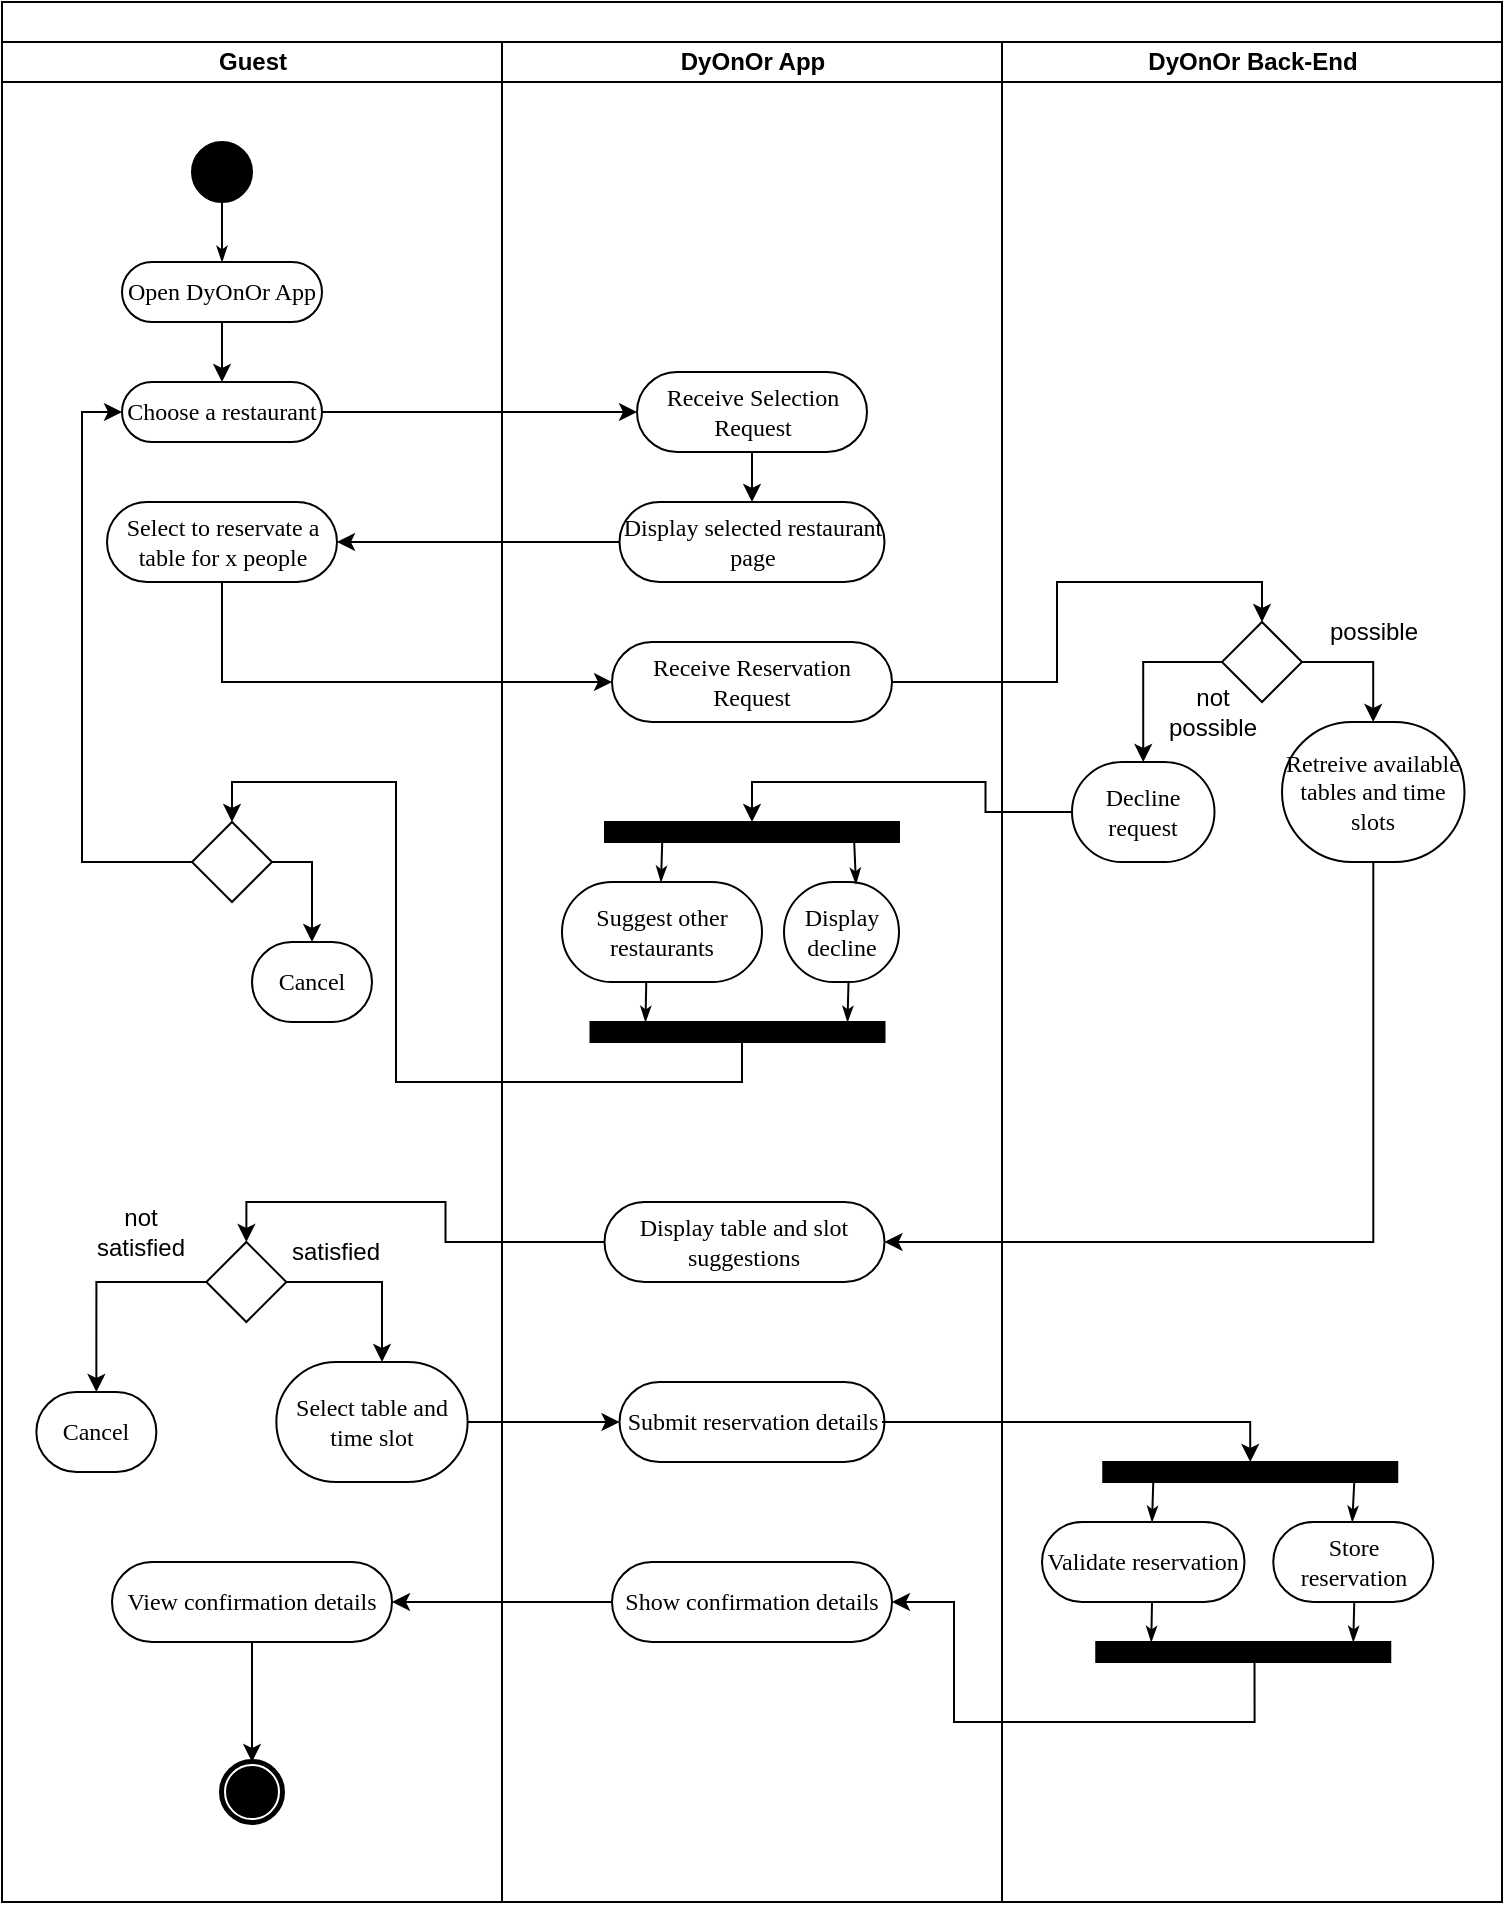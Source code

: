 <mxfile version="24.8.6">
  <diagram name="Page-1" id="0783ab3e-0a74-02c8-0abd-f7b4e66b4bec">
    <mxGraphModel dx="954" dy="599" grid="1" gridSize="10" guides="1" tooltips="1" connect="1" arrows="1" fold="1" page="1" pageScale="1" pageWidth="850" pageHeight="1100" background="none" math="0" shadow="0">
      <root>
        <mxCell id="0" />
        <mxCell id="1" parent="0" />
        <mxCell id="1c1d494c118603dd-1" value="" style="swimlane;html=1;childLayout=stackLayout;startSize=20;rounded=0;shadow=0;comic=0;labelBackgroundColor=none;strokeWidth=1;fontFamily=Verdana;fontSize=12;align=center;" parent="1" vertex="1">
          <mxGeometry x="40" y="20" width="750" height="950" as="geometry" />
        </mxCell>
        <mxCell id="1c1d494c118603dd-2" value="Guest" style="swimlane;html=1;startSize=20;" parent="1c1d494c118603dd-1" vertex="1">
          <mxGeometry y="20" width="250" height="930" as="geometry" />
        </mxCell>
        <mxCell id="60571a20871a0731-4" value="" style="ellipse;whiteSpace=wrap;html=1;rounded=0;shadow=0;comic=0;labelBackgroundColor=none;strokeWidth=1;fillColor=#000000;fontFamily=Verdana;fontSize=12;align=center;" parent="1c1d494c118603dd-2" vertex="1">
          <mxGeometry x="95" y="50" width="30" height="30" as="geometry" />
        </mxCell>
        <mxCell id="XNlw5FPeqtOS92LYTXNj-4" style="edgeStyle=orthogonalEdgeStyle;rounded=0;orthogonalLoop=1;jettySize=auto;html=1;" parent="1c1d494c118603dd-2" source="60571a20871a0731-8" edge="1">
          <mxGeometry relative="1" as="geometry">
            <mxPoint x="110" y="170" as="targetPoint" />
          </mxGeometry>
        </mxCell>
        <mxCell id="60571a20871a0731-8" value="Open DyOnOr App" style="rounded=1;whiteSpace=wrap;html=1;shadow=0;comic=0;labelBackgroundColor=none;strokeWidth=1;fontFamily=Verdana;fontSize=12;align=center;arcSize=50;" parent="1c1d494c118603dd-2" vertex="1">
          <mxGeometry x="60" y="110" width="100" height="30" as="geometry" />
        </mxCell>
        <mxCell id="1c1d494c118603dd-27" style="edgeStyle=orthogonalEdgeStyle;rounded=0;html=1;labelBackgroundColor=none;startArrow=none;startFill=0;startSize=5;endArrow=classicThin;endFill=1;endSize=5;jettySize=auto;orthogonalLoop=1;strokeWidth=1;fontFamily=Verdana;fontSize=12" parent="1c1d494c118603dd-2" source="60571a20871a0731-4" target="60571a20871a0731-8" edge="1">
          <mxGeometry relative="1" as="geometry" />
        </mxCell>
        <mxCell id="XNlw5FPeqtOS92LYTXNj-5" value="Choose a restaurant" style="rounded=1;whiteSpace=wrap;html=1;shadow=0;comic=0;labelBackgroundColor=none;strokeWidth=1;fontFamily=Verdana;fontSize=12;align=center;arcSize=50;" parent="1c1d494c118603dd-2" vertex="1">
          <mxGeometry x="60" y="170" width="100" height="30" as="geometry" />
        </mxCell>
        <mxCell id="XNlw5FPeqtOS92LYTXNj-14" value="Select to reservate a table for x people" style="rounded=1;whiteSpace=wrap;html=1;shadow=0;comic=0;labelBackgroundColor=none;strokeWidth=1;fontFamily=Verdana;fontSize=12;align=center;arcSize=50;" parent="1c1d494c118603dd-2" vertex="1">
          <mxGeometry x="52.5" y="230" width="115" height="40" as="geometry" />
        </mxCell>
        <mxCell id="XNlw5FPeqtOS92LYTXNj-24" value="Select table and time slot" style="rounded=1;whiteSpace=wrap;html=1;shadow=0;comic=0;labelBackgroundColor=none;strokeWidth=1;fontFamily=Verdana;fontSize=12;align=center;arcSize=50;" parent="1c1d494c118603dd-2" vertex="1">
          <mxGeometry x="137.18" y="660" width="95.63" height="60" as="geometry" />
        </mxCell>
        <mxCell id="u8ni4VSXbeXr_Ucm6xt7-27" style="edgeStyle=orthogonalEdgeStyle;rounded=0;orthogonalLoop=1;jettySize=auto;html=1;entryX=0.5;entryY=0;entryDx=0;entryDy=0;" edge="1" parent="1c1d494c118603dd-2" source="u8ni4VSXbeXr_Ucm6xt7-20" target="u8ni4VSXbeXr_Ucm6xt7-24">
          <mxGeometry relative="1" as="geometry" />
        </mxCell>
        <mxCell id="u8ni4VSXbeXr_Ucm6xt7-20" value="" style="rhombus;whiteSpace=wrap;html=1;" vertex="1" parent="1c1d494c118603dd-2">
          <mxGeometry x="102.18" y="600" width="40" height="40" as="geometry" />
        </mxCell>
        <mxCell id="u8ni4VSXbeXr_Ucm6xt7-21" value="satisfied" style="text;html=1;align=center;verticalAlign=middle;whiteSpace=wrap;rounded=0;" vertex="1" parent="1c1d494c118603dd-2">
          <mxGeometry x="137.18" y="590" width="60" height="30" as="geometry" />
        </mxCell>
        <mxCell id="u8ni4VSXbeXr_Ucm6xt7-22" value="not satisfied" style="text;html=1;align=center;verticalAlign=middle;whiteSpace=wrap;rounded=0;rotation=0;" vertex="1" parent="1c1d494c118603dd-2">
          <mxGeometry x="43.75" y="580" width="51.25" height="30" as="geometry" />
        </mxCell>
        <mxCell id="u8ni4VSXbeXr_Ucm6xt7-24" value="Cancel" style="rounded=1;whiteSpace=wrap;html=1;shadow=0;comic=0;labelBackgroundColor=none;strokeWidth=1;fontFamily=Verdana;fontSize=12;align=center;arcSize=50;" vertex="1" parent="1c1d494c118603dd-2">
          <mxGeometry x="17.18" y="675" width="60" height="40" as="geometry" />
        </mxCell>
        <mxCell id="u8ni4VSXbeXr_Ucm6xt7-44" style="edgeStyle=orthogonalEdgeStyle;rounded=0;orthogonalLoop=1;jettySize=auto;html=1;entryX=0.5;entryY=0;entryDx=0;entryDy=0;" edge="1" parent="1c1d494c118603dd-2" source="u8ni4VSXbeXr_Ucm6xt7-37" target="u8ni4VSXbeXr_Ucm6xt7-41">
          <mxGeometry relative="1" as="geometry">
            <Array as="points">
              <mxPoint x="155" y="410" />
            </Array>
          </mxGeometry>
        </mxCell>
        <mxCell id="u8ni4VSXbeXr_Ucm6xt7-45" style="edgeStyle=orthogonalEdgeStyle;rounded=0;orthogonalLoop=1;jettySize=auto;html=1;entryX=0;entryY=0.5;entryDx=0;entryDy=0;" edge="1" parent="1c1d494c118603dd-2" source="u8ni4VSXbeXr_Ucm6xt7-37" target="XNlw5FPeqtOS92LYTXNj-5">
          <mxGeometry relative="1" as="geometry">
            <Array as="points">
              <mxPoint x="40" y="410" />
              <mxPoint x="40" y="185" />
            </Array>
          </mxGeometry>
        </mxCell>
        <mxCell id="u8ni4VSXbeXr_Ucm6xt7-37" value="" style="rhombus;whiteSpace=wrap;html=1;" vertex="1" parent="1c1d494c118603dd-2">
          <mxGeometry x="95.0" y="390" width="40" height="40" as="geometry" />
        </mxCell>
        <mxCell id="u8ni4VSXbeXr_Ucm6xt7-41" value="Cancel" style="rounded=1;whiteSpace=wrap;html=1;shadow=0;comic=0;labelBackgroundColor=none;strokeWidth=1;fontFamily=Verdana;fontSize=12;align=center;arcSize=50;" vertex="1" parent="1c1d494c118603dd-2">
          <mxGeometry x="125" y="450" width="60" height="40" as="geometry" />
        </mxCell>
        <mxCell id="u8ni4VSXbeXr_Ucm6xt7-47" style="edgeStyle=orthogonalEdgeStyle;rounded=0;orthogonalLoop=1;jettySize=auto;html=1;" edge="1" parent="1c1d494c118603dd-2">
          <mxGeometry relative="1" as="geometry">
            <mxPoint x="142.18" y="620" as="sourcePoint" />
            <mxPoint x="190" y="660" as="targetPoint" />
            <Array as="points">
              <mxPoint x="190" y="620" />
              <mxPoint x="190" y="660" />
            </Array>
          </mxGeometry>
        </mxCell>
        <mxCell id="1c1d494c118603dd-3" value="DyOnOr App" style="swimlane;html=1;startSize=20;" parent="1c1d494c118603dd-1" vertex="1">
          <mxGeometry x="250" y="20" width="250" height="930" as="geometry" />
        </mxCell>
        <mxCell id="XNlw5FPeqtOS92LYTXNj-7" value="Receive Selection Request" style="rounded=1;whiteSpace=wrap;html=1;shadow=0;comic=0;labelBackgroundColor=none;strokeWidth=1;fontFamily=Verdana;fontSize=12;align=center;arcSize=50;" parent="1c1d494c118603dd-3" vertex="1">
          <mxGeometry x="67.5" y="165" width="115" height="40" as="geometry" />
        </mxCell>
        <mxCell id="XNlw5FPeqtOS92LYTXNj-12" value="Display selected restaurant page" style="rounded=1;whiteSpace=wrap;html=1;shadow=0;comic=0;labelBackgroundColor=none;strokeWidth=1;fontFamily=Verdana;fontSize=12;align=center;arcSize=50;" parent="1c1d494c118603dd-3" vertex="1">
          <mxGeometry x="58.75" y="230" width="132.5" height="40" as="geometry" />
        </mxCell>
        <mxCell id="XNlw5FPeqtOS92LYTXNj-17" value="Receive Reservation Request" style="rounded=1;whiteSpace=wrap;html=1;shadow=0;comic=0;labelBackgroundColor=none;strokeWidth=1;fontFamily=Verdana;fontSize=12;align=center;arcSize=50;" parent="1c1d494c118603dd-3" vertex="1">
          <mxGeometry x="55" y="300" width="140" height="40" as="geometry" />
        </mxCell>
        <mxCell id="XNlw5FPeqtOS92LYTXNj-22" value="Display table and slot suggestions" style="rounded=1;whiteSpace=wrap;html=1;shadow=0;comic=0;labelBackgroundColor=none;strokeWidth=1;fontFamily=Verdana;fontSize=12;align=center;arcSize=50;" parent="1c1d494c118603dd-3" vertex="1">
          <mxGeometry x="51.25" y="580" width="140" height="40" as="geometry" />
        </mxCell>
        <mxCell id="XNlw5FPeqtOS92LYTXNj-25" value="Submit reservation details" style="rounded=1;whiteSpace=wrap;html=1;shadow=0;comic=0;labelBackgroundColor=none;strokeWidth=1;fontFamily=Verdana;fontSize=12;align=center;arcSize=50;" parent="1c1d494c118603dd-3" vertex="1">
          <mxGeometry x="58.75" y="670" width="132.5" height="40" as="geometry" />
        </mxCell>
        <mxCell id="XNlw5FPeqtOS92LYTXNj-8" style="edgeStyle=orthogonalEdgeStyle;rounded=0;orthogonalLoop=1;jettySize=auto;html=1;entryX=0.5;entryY=0;entryDx=0;entryDy=0;" parent="1c1d494c118603dd-3" source="XNlw5FPeqtOS92LYTXNj-7" target="XNlw5FPeqtOS92LYTXNj-12" edge="1">
          <mxGeometry relative="1" as="geometry">
            <mxPoint x="320.03" y="185" as="targetPoint" />
          </mxGeometry>
        </mxCell>
        <mxCell id="XNlw5FPeqtOS92LYTXNj-42" style="edgeStyle=orthogonalEdgeStyle;rounded=0;orthogonalLoop=1;jettySize=auto;html=1;entryX=1;entryY=0.5;entryDx=0;entryDy=0;" parent="1c1d494c118603dd-3" edge="1">
          <mxGeometry relative="1" as="geometry">
            <mxPoint x="376.25" y="810" as="sourcePoint" />
            <mxPoint x="195" y="780" as="targetPoint" />
            <Array as="points">
              <mxPoint x="376" y="840" />
              <mxPoint x="226" y="840" />
              <mxPoint x="226" y="780" />
            </Array>
          </mxGeometry>
        </mxCell>
        <mxCell id="u8ni4VSXbeXr_Ucm6xt7-14" value="Display decline" style="rounded=1;whiteSpace=wrap;html=1;shadow=0;comic=0;labelBackgroundColor=none;strokeWidth=1;fontFamily=Verdana;fontSize=12;align=center;arcSize=50;" vertex="1" parent="1c1d494c118603dd-3">
          <mxGeometry x="141" y="420" width="57.5" height="50" as="geometry" />
        </mxCell>
        <mxCell id="u8ni4VSXbeXr_Ucm6xt7-29" value="" style="whiteSpace=wrap;html=1;rounded=0;shadow=0;comic=0;labelBackgroundColor=none;strokeWidth=1;fillColor=#000000;fontFamily=Verdana;fontSize=12;align=center;rotation=0;" vertex="1" parent="1c1d494c118603dd-3">
          <mxGeometry x="51.5" y="390" width="147" height="10" as="geometry" />
        </mxCell>
        <mxCell id="XNlw5FPeqtOS92LYTXNj-43" value="View confirmation details" style="rounded=1;whiteSpace=wrap;html=1;shadow=0;comic=0;labelBackgroundColor=none;strokeWidth=1;fontFamily=Verdana;fontSize=12;align=center;arcSize=50;" parent="1c1d494c118603dd-3" vertex="1">
          <mxGeometry x="-195" y="760" width="140" height="40" as="geometry" />
        </mxCell>
        <mxCell id="60571a20871a0731-5" value="" style="shape=mxgraph.bpmn.shape;html=1;verticalLabelPosition=bottom;labelBackgroundColor=#ffffff;verticalAlign=top;perimeter=ellipsePerimeter;outline=end;symbol=terminate;rounded=0;shadow=0;comic=0;strokeWidth=1;fontFamily=Verdana;fontSize=12;align=center;" parent="1c1d494c118603dd-3" vertex="1">
          <mxGeometry x="-140" y="860" width="30" height="30" as="geometry" />
        </mxCell>
        <mxCell id="XNlw5FPeqtOS92LYTXNj-53" style="edgeStyle=orthogonalEdgeStyle;rounded=0;orthogonalLoop=1;jettySize=auto;html=1;entryX=1;entryY=0.5;entryDx=0;entryDy=0;" parent="1c1d494c118603dd-3" source="XNlw5FPeqtOS92LYTXNj-40" target="XNlw5FPeqtOS92LYTXNj-43" edge="1">
          <mxGeometry relative="1" as="geometry" />
        </mxCell>
        <mxCell id="XNlw5FPeqtOS92LYTXNj-40" value="Show confirmation details" style="rounded=1;whiteSpace=wrap;html=1;shadow=0;comic=0;labelBackgroundColor=none;strokeWidth=1;fontFamily=Verdana;fontSize=12;align=center;arcSize=50;" parent="1c1d494c118603dd-3" vertex="1">
          <mxGeometry x="55" y="760" width="140" height="40" as="geometry" />
        </mxCell>
        <mxCell id="XNlw5FPeqtOS92LYTXNj-55" style="edgeStyle=orthogonalEdgeStyle;rounded=0;orthogonalLoop=1;jettySize=auto;html=1;entryX=0.5;entryY=0;entryDx=0;entryDy=0;" parent="1c1d494c118603dd-3" source="XNlw5FPeqtOS92LYTXNj-43" target="60571a20871a0731-5" edge="1">
          <mxGeometry relative="1" as="geometry" />
        </mxCell>
        <mxCell id="u8ni4VSXbeXr_Ucm6xt7-30" value="Suggest other restaurants" style="rounded=1;whiteSpace=wrap;html=1;shadow=0;comic=0;labelBackgroundColor=none;strokeWidth=1;fontFamily=Verdana;fontSize=12;align=center;arcSize=50;" vertex="1" parent="1c1d494c118603dd-3">
          <mxGeometry x="30" y="420" width="100" height="50" as="geometry" />
        </mxCell>
        <mxCell id="u8ni4VSXbeXr_Ucm6xt7-31" style="edgeStyle=none;rounded=0;html=1;labelBackgroundColor=none;startArrow=none;startFill=0;startSize=5;endArrow=classicThin;endFill=1;endSize=5;jettySize=auto;orthogonalLoop=1;strokeWidth=1;fontFamily=Verdana;fontSize=12;entryX=0.5;entryY=0;entryDx=0;entryDy=0;" edge="1" parent="1c1d494c118603dd-3">
          <mxGeometry relative="1" as="geometry">
            <mxPoint x="80.12" y="400" as="sourcePoint" />
            <mxPoint x="79.495" y="420" as="targetPoint" />
          </mxGeometry>
        </mxCell>
        <mxCell id="u8ni4VSXbeXr_Ucm6xt7-32" style="edgeStyle=none;rounded=0;html=1;labelBackgroundColor=none;startArrow=none;startFill=0;startSize=5;endArrow=classicThin;endFill=1;endSize=5;jettySize=auto;orthogonalLoop=1;strokeWidth=1;fontFamily=Verdana;fontSize=12;entryX=0.626;entryY=0.02;entryDx=0;entryDy=0;exitX=0.847;exitY=0.8;exitDx=0;exitDy=0;exitPerimeter=0;entryPerimeter=0;" edge="1" parent="1c1d494c118603dd-3" source="u8ni4VSXbeXr_Ucm6xt7-29" target="u8ni4VSXbeXr_Ucm6xt7-14">
          <mxGeometry relative="1" as="geometry">
            <mxPoint x="170" y="410" as="sourcePoint" />
            <mxPoint x="89.495" y="430" as="targetPoint" />
          </mxGeometry>
        </mxCell>
        <mxCell id="u8ni4VSXbeXr_Ucm6xt7-33" value="" style="whiteSpace=wrap;html=1;rounded=0;shadow=0;comic=0;labelBackgroundColor=none;strokeWidth=1;fillColor=#000000;fontFamily=Verdana;fontSize=12;align=center;rotation=0;" vertex="1" parent="1c1d494c118603dd-3">
          <mxGeometry x="44.25" y="490" width="147" height="10" as="geometry" />
        </mxCell>
        <mxCell id="u8ni4VSXbeXr_Ucm6xt7-34" style="edgeStyle=none;rounded=0;html=1;labelBackgroundColor=none;startArrow=none;startFill=0;startSize=5;endArrow=classicThin;endFill=1;endSize=5;jettySize=auto;orthogonalLoop=1;strokeWidth=1;fontFamily=Verdana;fontSize=12;" edge="1" parent="1c1d494c118603dd-3">
          <mxGeometry relative="1" as="geometry">
            <mxPoint x="72.13" y="470" as="sourcePoint" />
            <mxPoint x="71.75" y="490" as="targetPoint" />
            <Array as="points">
              <mxPoint x="71.63" y="470" />
            </Array>
          </mxGeometry>
        </mxCell>
        <mxCell id="u8ni4VSXbeXr_Ucm6xt7-35" style="edgeStyle=none;rounded=0;html=1;labelBackgroundColor=none;startArrow=none;startFill=0;startSize=5;endArrow=classicThin;endFill=1;endSize=5;jettySize=auto;orthogonalLoop=1;strokeWidth=1;fontFamily=Verdana;fontSize=12;" edge="1" parent="1c1d494c118603dd-3">
          <mxGeometry relative="1" as="geometry">
            <mxPoint x="173.25" y="470" as="sourcePoint" />
            <mxPoint x="172.75" y="490" as="targetPoint" />
          </mxGeometry>
        </mxCell>
        <mxCell id="XNlw5FPeqtOS92LYTXNj-6" style="edgeStyle=orthogonalEdgeStyle;rounded=0;orthogonalLoop=1;jettySize=auto;html=1;entryX=0;entryY=0.5;entryDx=0;entryDy=0;" parent="1c1d494c118603dd-1" source="XNlw5FPeqtOS92LYTXNj-5" target="XNlw5FPeqtOS92LYTXNj-7" edge="1">
          <mxGeometry relative="1" as="geometry">
            <mxPoint x="290" y="205" as="targetPoint" />
          </mxGeometry>
        </mxCell>
        <mxCell id="XNlw5FPeqtOS92LYTXNj-16" style="edgeStyle=orthogonalEdgeStyle;rounded=0;orthogonalLoop=1;jettySize=auto;html=1;entryX=1;entryY=0.5;entryDx=0;entryDy=0;" parent="1c1d494c118603dd-1" source="XNlw5FPeqtOS92LYTXNj-12" target="XNlw5FPeqtOS92LYTXNj-14" edge="1">
          <mxGeometry relative="1" as="geometry" />
        </mxCell>
        <mxCell id="XNlw5FPeqtOS92LYTXNj-20" style="edgeStyle=orthogonalEdgeStyle;rounded=0;orthogonalLoop=1;jettySize=auto;html=1;entryX=0;entryY=0.5;entryDx=0;entryDy=0;" parent="1c1d494c118603dd-1" source="XNlw5FPeqtOS92LYTXNj-14" target="XNlw5FPeqtOS92LYTXNj-17" edge="1">
          <mxGeometry relative="1" as="geometry">
            <Array as="points">
              <mxPoint x="110" y="340" />
            </Array>
          </mxGeometry>
        </mxCell>
        <mxCell id="XNlw5FPeqtOS92LYTXNj-21" style="edgeStyle=orthogonalEdgeStyle;rounded=0;orthogonalLoop=1;jettySize=auto;html=1;entryX=0.5;entryY=0;entryDx=0;entryDy=0;" parent="1c1d494c118603dd-1" source="XNlw5FPeqtOS92LYTXNj-17" target="u8ni4VSXbeXr_Ucm6xt7-1" edge="1">
          <mxGeometry relative="1" as="geometry" />
        </mxCell>
        <mxCell id="XNlw5FPeqtOS92LYTXNj-23" style="edgeStyle=orthogonalEdgeStyle;rounded=0;orthogonalLoop=1;jettySize=auto;html=1;entryX=1;entryY=0.5;entryDx=0;entryDy=0;" parent="1c1d494c118603dd-1" source="XNlw5FPeqtOS92LYTXNj-18" target="XNlw5FPeqtOS92LYTXNj-22" edge="1">
          <mxGeometry relative="1" as="geometry">
            <Array as="points">
              <mxPoint x="686" y="620" />
            </Array>
          </mxGeometry>
        </mxCell>
        <mxCell id="1c1d494c118603dd-4" value="DyOnOr Back-End" style="swimlane;html=1;startSize=20;" parent="1c1d494c118603dd-1" vertex="1">
          <mxGeometry x="500" y="20" width="250" height="930" as="geometry" />
        </mxCell>
        <mxCell id="XNlw5FPeqtOS92LYTXNj-18" value="Retreive available tables and time slots" style="rounded=1;whiteSpace=wrap;html=1;shadow=0;comic=0;labelBackgroundColor=none;strokeWidth=1;fontFamily=Verdana;fontSize=12;align=center;arcSize=50;" parent="1c1d494c118603dd-4" vertex="1">
          <mxGeometry x="140" y="340" width="91.25" height="70" as="geometry" />
        </mxCell>
        <mxCell id="1c1d494c118603dd-12" value="" style="whiteSpace=wrap;html=1;rounded=0;shadow=0;comic=0;labelBackgroundColor=none;strokeWidth=1;fillColor=#000000;fontFamily=Verdana;fontSize=12;align=center;rotation=0;" parent="1c1d494c118603dd-4" vertex="1">
          <mxGeometry x="50.63" y="710" width="147" height="10" as="geometry" />
        </mxCell>
        <mxCell id="XNlw5FPeqtOS92LYTXNj-31" value="Validate reservation" style="rounded=1;whiteSpace=wrap;html=1;shadow=0;comic=0;labelBackgroundColor=none;strokeWidth=1;fontFamily=Verdana;fontSize=12;align=center;arcSize=50;" parent="1c1d494c118603dd-4" vertex="1">
          <mxGeometry x="20" y="740" width="101.25" height="40" as="geometry" />
        </mxCell>
        <mxCell id="XNlw5FPeqtOS92LYTXNj-32" value="Store reservation" style="rounded=1;whiteSpace=wrap;html=1;shadow=0;comic=0;labelBackgroundColor=none;strokeWidth=1;fontFamily=Verdana;fontSize=12;align=center;arcSize=50;" parent="1c1d494c118603dd-4" vertex="1">
          <mxGeometry x="135.63" y="740" width="80" height="40" as="geometry" />
        </mxCell>
        <mxCell id="XNlw5FPeqtOS92LYTXNj-33" style="edgeStyle=none;rounded=0;html=1;labelBackgroundColor=none;startArrow=none;startFill=0;startSize=5;endArrow=classicThin;endFill=1;endSize=5;jettySize=auto;orthogonalLoop=1;strokeWidth=1;fontFamily=Verdana;fontSize=12;entryX=0.5;entryY=0;entryDx=0;entryDy=0;" parent="1c1d494c118603dd-4" edge="1">
          <mxGeometry relative="1" as="geometry">
            <mxPoint x="75.63" y="720" as="sourcePoint" />
            <mxPoint x="75.005" y="740" as="targetPoint" />
          </mxGeometry>
        </mxCell>
        <mxCell id="XNlw5FPeqtOS92LYTXNj-35" style="edgeStyle=none;rounded=0;html=1;labelBackgroundColor=none;startArrow=none;startFill=0;startSize=5;endArrow=classicThin;endFill=1;endSize=5;jettySize=auto;orthogonalLoop=1;strokeWidth=1;fontFamily=Verdana;fontSize=12;entryX=0.5;entryY=0;entryDx=0;entryDy=0;" parent="1c1d494c118603dd-4" edge="1">
          <mxGeometry relative="1" as="geometry">
            <mxPoint x="176.13" y="720" as="sourcePoint" />
            <mxPoint x="175.13" y="740" as="targetPoint" />
          </mxGeometry>
        </mxCell>
        <mxCell id="XNlw5FPeqtOS92LYTXNj-36" value="" style="whiteSpace=wrap;html=1;rounded=0;shadow=0;comic=0;labelBackgroundColor=none;strokeWidth=1;fillColor=#000000;fontFamily=Verdana;fontSize=12;align=center;rotation=0;" parent="1c1d494c118603dd-4" vertex="1">
          <mxGeometry x="47.13" y="800" width="147" height="10" as="geometry" />
        </mxCell>
        <mxCell id="XNlw5FPeqtOS92LYTXNj-37" style="edgeStyle=none;rounded=0;html=1;labelBackgroundColor=none;startArrow=none;startFill=0;startSize=5;endArrow=classicThin;endFill=1;endSize=5;jettySize=auto;orthogonalLoop=1;strokeWidth=1;fontFamily=Verdana;fontSize=12;" parent="1c1d494c118603dd-4" edge="1">
          <mxGeometry relative="1" as="geometry">
            <mxPoint x="75.01" y="780" as="sourcePoint" />
            <mxPoint x="74.63" y="800" as="targetPoint" />
            <Array as="points">
              <mxPoint x="74.51" y="780" />
            </Array>
          </mxGeometry>
        </mxCell>
        <mxCell id="XNlw5FPeqtOS92LYTXNj-38" style="edgeStyle=none;rounded=0;html=1;labelBackgroundColor=none;startArrow=none;startFill=0;startSize=5;endArrow=classicThin;endFill=1;endSize=5;jettySize=auto;orthogonalLoop=1;strokeWidth=1;fontFamily=Verdana;fontSize=12;" parent="1c1d494c118603dd-4" edge="1">
          <mxGeometry relative="1" as="geometry">
            <mxPoint x="176.13" y="780" as="sourcePoint" />
            <mxPoint x="175.63" y="800" as="targetPoint" />
          </mxGeometry>
        </mxCell>
        <mxCell id="XNlw5FPeqtOS92LYTXNj-49" style="edgeStyle=orthogonalEdgeStyle;rounded=0;orthogonalLoop=1;jettySize=auto;html=1;entryX=0.5;entryY=0;entryDx=0;entryDy=0;" parent="1c1d494c118603dd-4" target="1c1d494c118603dd-12" edge="1">
          <mxGeometry relative="1" as="geometry">
            <mxPoint x="-60" y="690" as="sourcePoint" />
            <mxPoint x="177.065" y="530" as="targetPoint" />
            <Array as="points">
              <mxPoint x="-60" y="690" />
              <mxPoint x="124" y="690" />
            </Array>
          </mxGeometry>
        </mxCell>
        <mxCell id="u8ni4VSXbeXr_Ucm6xt7-7" style="edgeStyle=orthogonalEdgeStyle;rounded=0;orthogonalLoop=1;jettySize=auto;html=1;entryX=0.5;entryY=0;entryDx=0;entryDy=0;" edge="1" parent="1c1d494c118603dd-4" source="u8ni4VSXbeXr_Ucm6xt7-1" target="XNlw5FPeqtOS92LYTXNj-18">
          <mxGeometry relative="1" as="geometry">
            <Array as="points">
              <mxPoint x="186" y="310" />
            </Array>
          </mxGeometry>
        </mxCell>
        <mxCell id="u8ni4VSXbeXr_Ucm6xt7-8" value="" style="edgeStyle=orthogonalEdgeStyle;rounded=0;orthogonalLoop=1;jettySize=auto;html=1;entryX=0.5;entryY=0;entryDx=0;entryDy=0;" edge="1" parent="1c1d494c118603dd-4" source="u8ni4VSXbeXr_Ucm6xt7-1" target="u8ni4VSXbeXr_Ucm6xt7-9">
          <mxGeometry relative="1" as="geometry">
            <Array as="points">
              <mxPoint x="71" y="310" />
            </Array>
          </mxGeometry>
        </mxCell>
        <mxCell id="u8ni4VSXbeXr_Ucm6xt7-1" value="" style="rhombus;whiteSpace=wrap;html=1;" vertex="1" parent="1c1d494c118603dd-4">
          <mxGeometry x="110" y="290" width="40" height="40" as="geometry" />
        </mxCell>
        <mxCell id="u8ni4VSXbeXr_Ucm6xt7-2" value="possible" style="text;html=1;align=center;verticalAlign=middle;whiteSpace=wrap;rounded=0;" vertex="1" parent="1c1d494c118603dd-4">
          <mxGeometry x="155.63" y="280" width="60" height="30" as="geometry" />
        </mxCell>
        <mxCell id="u8ni4VSXbeXr_Ucm6xt7-3" value="not possible" style="text;html=1;align=center;verticalAlign=middle;whiteSpace=wrap;rounded=0;" vertex="1" parent="1c1d494c118603dd-4">
          <mxGeometry x="80" y="320" width="51.25" height="30" as="geometry" />
        </mxCell>
        <mxCell id="u8ni4VSXbeXr_Ucm6xt7-9" value="Decline request" style="rounded=1;whiteSpace=wrap;html=1;shadow=0;comic=0;labelBackgroundColor=none;strokeWidth=1;fontFamily=Verdana;fontSize=12;align=center;arcSize=50;" vertex="1" parent="1c1d494c118603dd-4">
          <mxGeometry x="35" y="360" width="71.25" height="50" as="geometry" />
        </mxCell>
        <mxCell id="u8ni4VSXbeXr_Ucm6xt7-23" style="edgeStyle=orthogonalEdgeStyle;rounded=0;orthogonalLoop=1;jettySize=auto;html=1;entryX=0.5;entryY=0;entryDx=0;entryDy=0;" edge="1" parent="1c1d494c118603dd-1" source="XNlw5FPeqtOS92LYTXNj-22" target="u8ni4VSXbeXr_Ucm6xt7-20">
          <mxGeometry relative="1" as="geometry" />
        </mxCell>
        <mxCell id="u8ni4VSXbeXr_Ucm6xt7-28" style="edgeStyle=orthogonalEdgeStyle;rounded=0;orthogonalLoop=1;jettySize=auto;html=1;" edge="1" parent="1c1d494c118603dd-1" source="XNlw5FPeqtOS92LYTXNj-24" target="XNlw5FPeqtOS92LYTXNj-25">
          <mxGeometry relative="1" as="geometry" />
        </mxCell>
        <mxCell id="u8ni4VSXbeXr_Ucm6xt7-36" style="edgeStyle=orthogonalEdgeStyle;rounded=0;orthogonalLoop=1;jettySize=auto;html=1;entryX=0.5;entryY=0;entryDx=0;entryDy=0;exitX=0.5;exitY=1;exitDx=0;exitDy=0;" edge="1" parent="1c1d494c118603dd-1" source="u8ni4VSXbeXr_Ucm6xt7-33" target="u8ni4VSXbeXr_Ucm6xt7-37">
          <mxGeometry relative="1" as="geometry">
            <mxPoint x="223.68" y="410" as="targetPoint" />
            <mxPoint x="443.98" y="520" as="sourcePoint" />
            <Array as="points">
              <mxPoint x="370" y="520" />
              <mxPoint x="370" y="540" />
              <mxPoint x="197" y="540" />
              <mxPoint x="197" y="390" />
              <mxPoint x="115" y="390" />
            </Array>
          </mxGeometry>
        </mxCell>
        <mxCell id="u8ni4VSXbeXr_Ucm6xt7-46" style="edgeStyle=orthogonalEdgeStyle;rounded=0;orthogonalLoop=1;jettySize=auto;html=1;entryX=0.5;entryY=0;entryDx=0;entryDy=0;" edge="1" parent="1c1d494c118603dd-1" source="u8ni4VSXbeXr_Ucm6xt7-9" target="u8ni4VSXbeXr_Ucm6xt7-29">
          <mxGeometry relative="1" as="geometry" />
        </mxCell>
      </root>
    </mxGraphModel>
  </diagram>
</mxfile>
